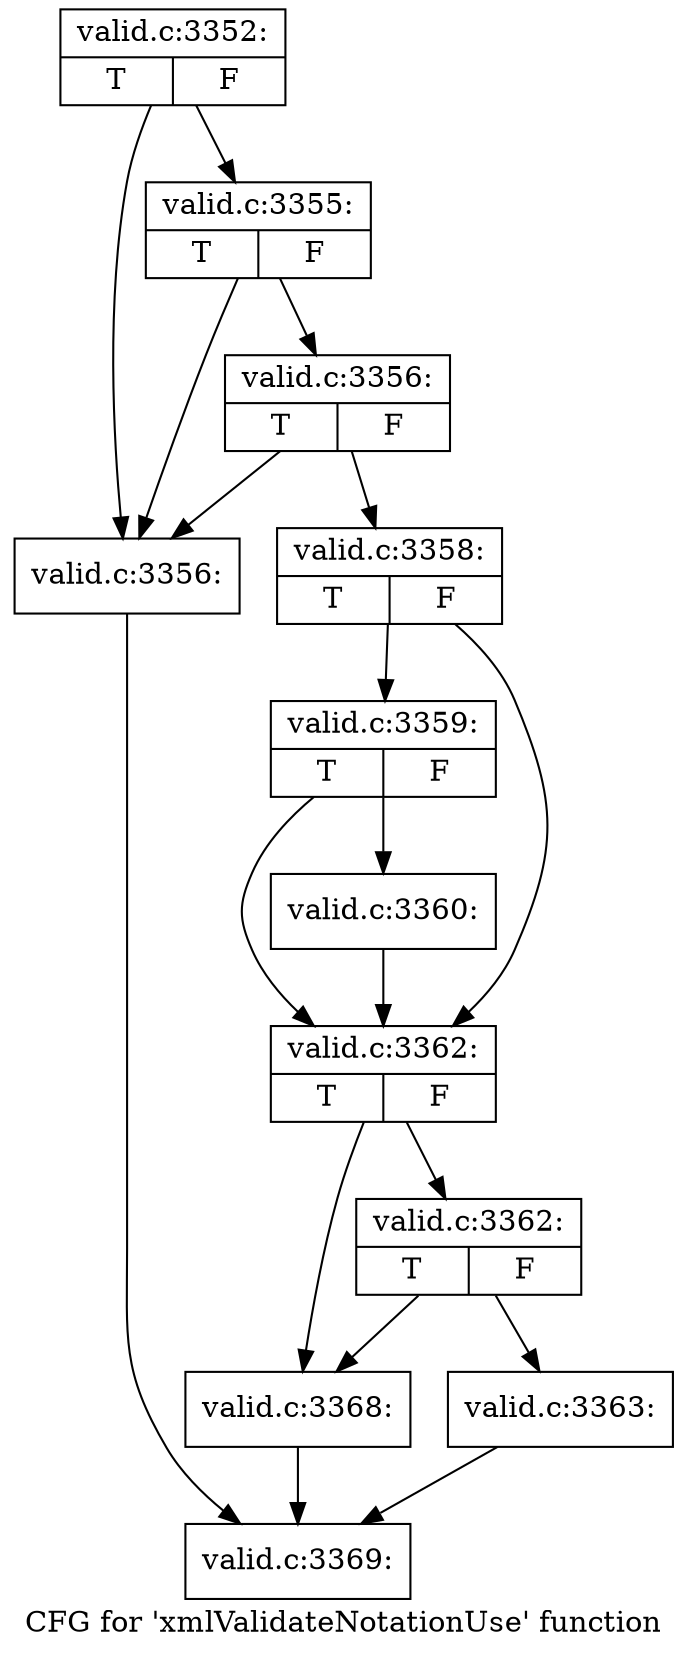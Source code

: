 digraph "CFG for 'xmlValidateNotationUse' function" {
	label="CFG for 'xmlValidateNotationUse' function";

	Node0x5049610 [shape=record,label="{valid.c:3352:|{<s0>T|<s1>F}}"];
	Node0x5049610 -> Node0x504bb40;
	Node0x5049610 -> Node0x504bc60;
	Node0x504bc60 [shape=record,label="{valid.c:3355:|{<s0>T|<s1>F}}"];
	Node0x504bc60 -> Node0x504bb40;
	Node0x504bc60 -> Node0x504bbe0;
	Node0x504bbe0 [shape=record,label="{valid.c:3356:|{<s0>T|<s1>F}}"];
	Node0x504bbe0 -> Node0x504bb40;
	Node0x504bbe0 -> Node0x504bb90;
	Node0x504bb40 [shape=record,label="{valid.c:3356:}"];
	Node0x504bb40 -> Node0x504acb0;
	Node0x504bb90 [shape=record,label="{valid.c:3358:|{<s0>T|<s1>F}}"];
	Node0x504bb90 -> Node0x504cb50;
	Node0x504bb90 -> Node0x504cb00;
	Node0x504cb50 [shape=record,label="{valid.c:3359:|{<s0>T|<s1>F}}"];
	Node0x504cb50 -> Node0x504cab0;
	Node0x504cb50 -> Node0x504cb00;
	Node0x504cab0 [shape=record,label="{valid.c:3360:}"];
	Node0x504cab0 -> Node0x504cb00;
	Node0x504cb00 [shape=record,label="{valid.c:3362:|{<s0>T|<s1>F}}"];
	Node0x504cb00 -> Node0x504d700;
	Node0x504cb00 -> Node0x504d6b0;
	Node0x504d700 [shape=record,label="{valid.c:3362:|{<s0>T|<s1>F}}"];
	Node0x504d700 -> Node0x504d660;
	Node0x504d700 -> Node0x504d6b0;
	Node0x504d660 [shape=record,label="{valid.c:3363:}"];
	Node0x504d660 -> Node0x504acb0;
	Node0x504d6b0 [shape=record,label="{valid.c:3368:}"];
	Node0x504d6b0 -> Node0x504acb0;
	Node0x504acb0 [shape=record,label="{valid.c:3369:}"];
}
